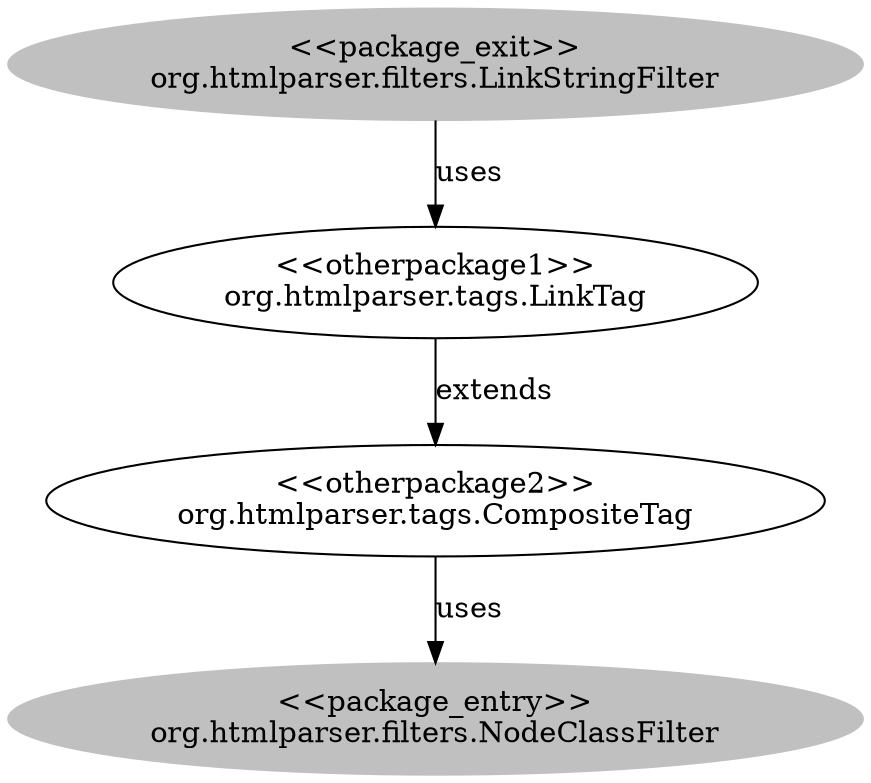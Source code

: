 digraph cd {
	org_htmlparser_filters_LinkStringFilter [label="<<package_exit>>
org.htmlparser.filters.LinkStringFilter",style=filled,color="grey"];
	org_htmlparser_filters_NodeClassFilter [label="<<package_entry>>
org.htmlparser.filters.NodeClassFilter",style=filled,color="grey"];
	org_htmlparser_tags_LinkTag [label="<<otherpackage1>>
org.htmlparser.tags.LinkTag"];
	org_htmlparser_tags_CompositeTag [label="<<otherpackage2>>
org.htmlparser.tags.CompositeTag"];
	org_htmlparser_filters_LinkStringFilter -> org_htmlparser_tags_LinkTag [label=uses];
	org_htmlparser_tags_CompositeTag -> org_htmlparser_filters_NodeClassFilter [label=uses];
	org_htmlparser_tags_LinkTag -> org_htmlparser_tags_CompositeTag [label=extends];
}
